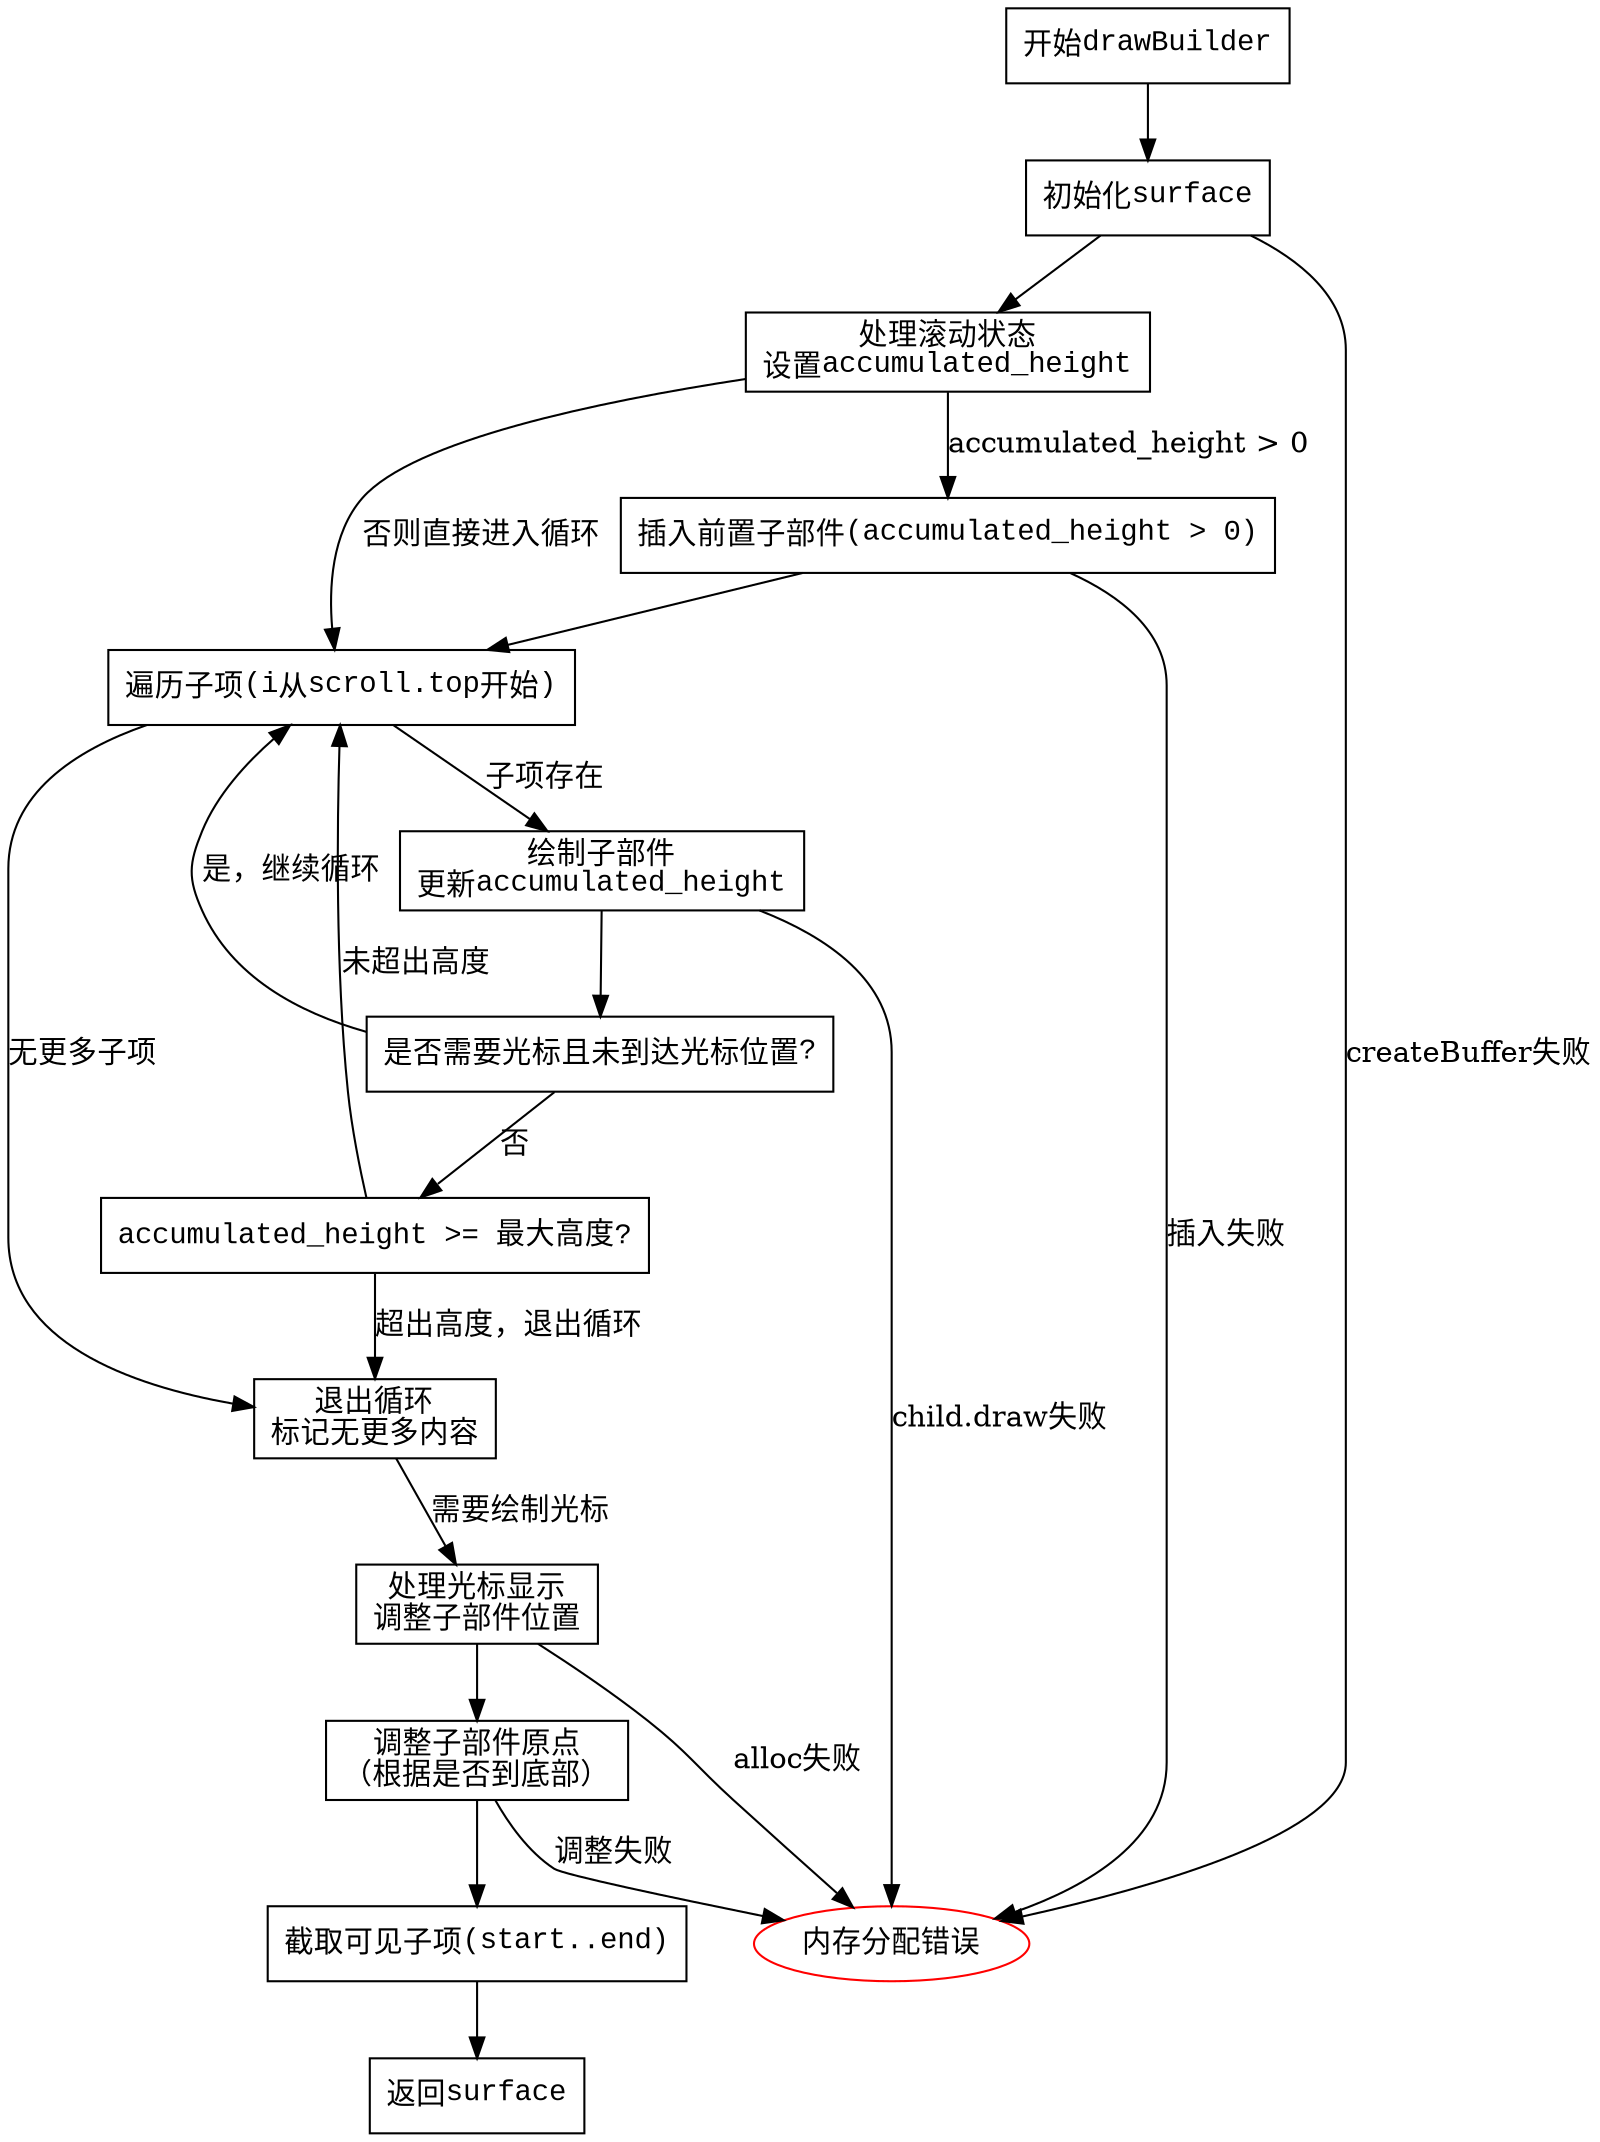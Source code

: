 
digraph flowchart {
    node [shape=rectangle, fontname="Courier New"];
    start [label="开始drawBuilder"];
    init_surface [label="初始化surface"];
    handle_scroll [label="处理滚动状态\n设置accumulated_height"];
    insert_children [label="插入前置子部件(accumulated_height > 0)"];
    loop_start [label="遍历子项(i从scroll.top开始)"];
    draw_child [label="绘制子部件\n更新accumulated_height"];
    check_cursor [label="是否需要光标且未到达光标位置?"];
    check_height [label="accumulated_height >= 最大高度?"];
    end_loop [label="退出循环\n标记无更多内容"];
    handle_cursor [label="处理光标显示\n调整子部件位置"];
    adjust_origin [label="调整子部件原点\n（根据是否到底部）"];
    trim_children [label="截取可见子项(start..end)"];
    return_surface [label="返回surface"];

    // 错误处理节点
    error_alloc [label="内存分配错误", shape=oval, color=red];

    // 连接节点
    start -> init_surface;
    init_surface -> handle_scroll;
    handle_scroll -> insert_children [label="accumulated_height > 0"];
    handle_scroll -> loop_start [label="否则直接进入循环"];
    insert_children -> loop_start;

    loop_start -> draw_child [label="子项存在"];
    draw_child -> check_cursor;
    check_cursor -> loop_start [label="是，继续循环"];
    check_cursor -> check_height [label="否"];
    check_height -> loop_start [label="未超出高度"];
    check_height -> end_loop [label="超出高度，退出循环"];
    loop_start -> end_loop [label="无更多子项"];

    end_loop -> handle_cursor [label="需要绘制光标"];
    handle_cursor -> adjust_origin;
    adjust_origin -> trim_children;
    trim_children -> return_surface;

    // 错误处理边
    init_surface -> error_alloc [label="createBuffer失败"];
    draw_child -> error_alloc [label="child.draw失败"];
    handle_cursor -> error_alloc [label="alloc失败"];
    insert_children -> error_alloc [label="插入失败"];
    adjust_origin -> error_alloc [label="调整失败"];
}
